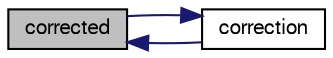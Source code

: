digraph "corrected"
{
  bgcolor="transparent";
  edge [fontname="FreeSans",fontsize="10",labelfontname="FreeSans",labelfontsize="10"];
  node [fontname="FreeSans",fontsize="10",shape=record];
  rankdir="LR";
  Node383 [label="corrected",height=0.2,width=0.4,color="black", fillcolor="grey75", style="filled", fontcolor="black"];
  Node383 -> Node384 [dir="back",color="midnightblue",fontsize="10",style="solid",fontname="FreeSans"];
  Node384 [label="correction",height=0.2,width=0.4,color="black",URL="$a23154.html#acc9188c066344eea3cfd4b7f114eef3e",tooltip="Return the explicit correction to the face-interpolate. "];
  Node384 -> Node383 [dir="back",color="midnightblue",fontsize="10",style="solid",fontname="FreeSans"];
}
